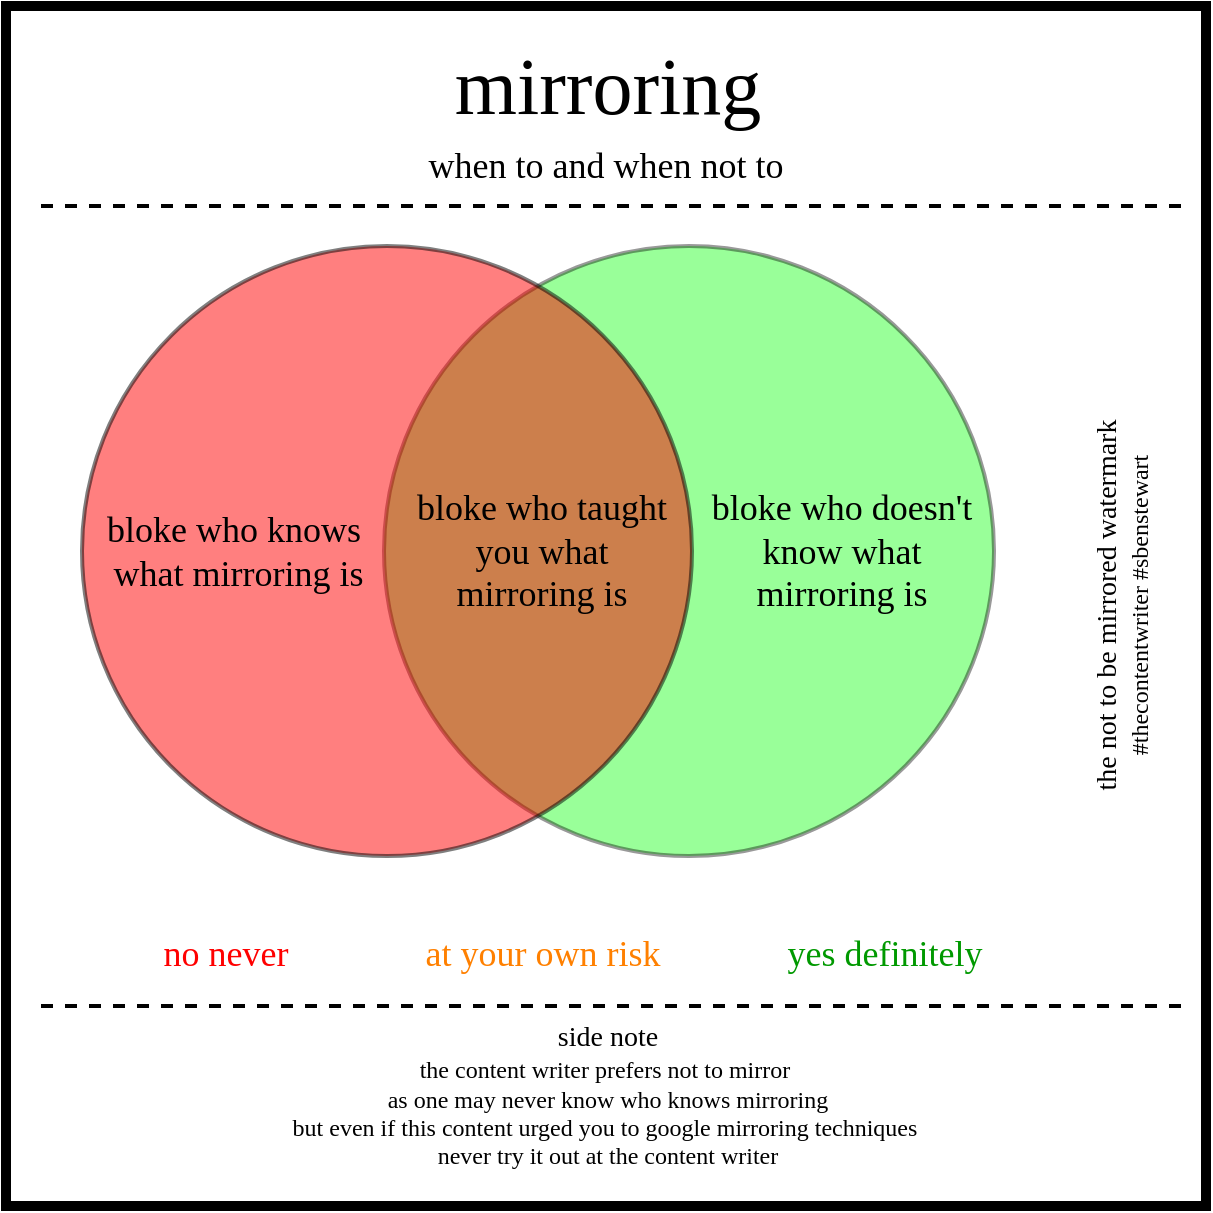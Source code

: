 <mxfile version="12.4.8" type="device"><diagram id="dX7Dphyso45SB9-RoEhv" name="Page-1"><mxGraphModel dx="742" dy="523" grid="1" gridSize="10" guides="1" tooltips="1" connect="1" arrows="1" fold="1" page="1" pageScale="1" pageWidth="827" pageHeight="1169" math="0" shadow="0"><root><mxCell id="0"/><mxCell id="1" parent="0"/><mxCell id="nfxZPmU7g6QgWNAvG-ER-2" value="" style="whiteSpace=wrap;html=1;aspect=fixed;strokeWidth=5;" parent="1" vertex="1"><mxGeometry x="210" y="90" width="600" height="600" as="geometry"/></mxCell><mxCell id="tSaq6mtA9XZngHrCxXER-10" value="" style="ellipse;whiteSpace=wrap;html=1;aspect=fixed;strokeWidth=2;fillColor=#00FF00;opacity=40;" vertex="1" parent="1"><mxGeometry x="399" y="210" width="305" height="305" as="geometry"/></mxCell><mxCell id="8b6ggLF4gSHIukh4vJdm-18" value="&lt;font face=&quot;xkcd&quot;&gt;&lt;span style=&quot;font-size: 40px&quot;&gt;mirroring&lt;/span&gt;&lt;br&gt;&lt;/font&gt;" style="text;html=1;strokeColor=none;fillColor=none;align=center;verticalAlign=middle;whiteSpace=wrap;rounded=0;" parent="1" vertex="1"><mxGeometry x="301" y="120" width="420" height="20" as="geometry"/></mxCell><mxCell id="8b6ggLF4gSHIukh4vJdm-24" value="&lt;font face=&quot;xkcd&quot;&gt;&lt;span style=&quot;font-size: 18px&quot;&gt;when to and when not to&lt;/span&gt;&lt;br&gt;&lt;/font&gt;" style="text;html=1;strokeColor=none;fillColor=none;align=center;verticalAlign=middle;whiteSpace=wrap;rounded=0;" parent="1" vertex="1"><mxGeometry x="270" y="160" width="480" height="20" as="geometry"/></mxCell><mxCell id="8b6ggLF4gSHIukh4vJdm-30" value="" style="endArrow=none;dashed=1;html=1;strokeWidth=2;" parent="1" edge="1"><mxGeometry width="50" height="50" relative="1" as="geometry"><mxPoint x="797.5" y="190" as="sourcePoint"/><mxPoint x="222.5" y="190" as="targetPoint"/></mxGeometry></mxCell><mxCell id="k-dpR7HA_-HZ3Fbqk2lw-16" value="" style="endArrow=none;dashed=1;html=1;strokeWidth=2;" parent="1" edge="1"><mxGeometry width="50" height="50" relative="1" as="geometry"><mxPoint x="797.5" y="590" as="sourcePoint"/><mxPoint x="222.5" y="590" as="targetPoint"/></mxGeometry></mxCell><mxCell id="k-dpR7HA_-HZ3Fbqk2lw-17" value="&lt;font face=&quot;xkcd&quot;&gt;&lt;span style=&quot;font-size: 14px&quot;&gt;side note&lt;br&gt;&lt;/span&gt;&lt;/font&gt;&lt;font face=&quot;xkcd&quot;&gt;the content writer prefers not to mirror&amp;nbsp;&lt;br&gt;as one may never know who knows mirroring&lt;br&gt;but even if this content urged you to google mirroring techniques&amp;nbsp;&lt;br&gt;never try it out at the content writer&lt;br&gt;&lt;/font&gt;" style="text;html=1;strokeColor=none;fillColor=none;align=center;verticalAlign=middle;whiteSpace=wrap;rounded=0;" parent="1" vertex="1"><mxGeometry x="299" y="600" width="424" height="70" as="geometry"/></mxCell><mxCell id="euaHSMH8fYii958cPEId-22" style="edgeStyle=orthogonalEdgeStyle;rounded=0;orthogonalLoop=1;jettySize=auto;html=1;exitX=0.5;exitY=1;exitDx=0;exitDy=0;strokeWidth=2;" parent="1" edge="1"><mxGeometry relative="1" as="geometry"><mxPoint x="661" y="451" as="sourcePoint"/><mxPoint x="661" y="451" as="targetPoint"/></mxGeometry></mxCell><mxCell id="pKVuHFSoDqtFi99w7tCS-15" value="&lt;font face=&quot;xkcd&quot;&gt;&lt;span style=&quot;font-size: 14px&quot;&gt;the not to be mirrored watermark&lt;br&gt;&lt;/span&gt;#thecontentwriter #sbenstewart&lt;br&gt;&lt;/font&gt;" style="text;html=1;strokeColor=none;fillColor=none;align=center;verticalAlign=middle;whiteSpace=wrap;rounded=0;rotation=-90;" parent="1" vertex="1"><mxGeometry x="637.75" y="380" width="260.5" height="20" as="geometry"/></mxCell><mxCell id="tSaq6mtA9XZngHrCxXER-3" value="" style="ellipse;whiteSpace=wrap;html=1;aspect=fixed;strokeWidth=2;fillColor=#FF0000;opacity=50;" vertex="1" parent="1"><mxGeometry x="248" y="210" width="305" height="305" as="geometry"/></mxCell><mxCell id="tSaq6mtA9XZngHrCxXER-6" value="&lt;font face=&quot;xkcd&quot;&gt;&lt;span style=&quot;font-size: 18px&quot;&gt;bloke who knows&lt;br&gt;&amp;nbsp;what mirroring&amp;nbsp;is&lt;/span&gt;&lt;br&gt;&lt;/font&gt;" style="text;html=1;strokeColor=none;fillColor=none;align=center;verticalAlign=middle;whiteSpace=wrap;rounded=0;" vertex="1" parent="1"><mxGeometry x="249" y="312.5" width="150" height="100" as="geometry"/></mxCell><mxCell id="tSaq6mtA9XZngHrCxXER-7" value="&lt;font face=&quot;xkcd&quot;&gt;&lt;span style=&quot;font-size: 18px&quot;&gt;bloke who doesn't know what mirroring&amp;nbsp;is&lt;/span&gt;&lt;br&gt;&lt;/font&gt;" style="text;html=1;strokeColor=none;fillColor=none;align=center;verticalAlign=middle;whiteSpace=wrap;rounded=0;" vertex="1" parent="1"><mxGeometry x="553" y="312.5" width="150" height="100" as="geometry"/></mxCell><mxCell id="tSaq6mtA9XZngHrCxXER-11" value="&lt;font face=&quot;xkcd&quot;&gt;&lt;span style=&quot;font-size: 18px&quot;&gt;bloke who taught you what mirroring&amp;nbsp;is&lt;/span&gt;&lt;br&gt;&lt;/font&gt;" style="text;html=1;strokeColor=none;fillColor=none;align=center;verticalAlign=middle;whiteSpace=wrap;rounded=0;" vertex="1" parent="1"><mxGeometry x="403" y="312.5" width="150" height="100" as="geometry"/></mxCell><mxCell id="tSaq6mtA9XZngHrCxXER-12" value="&lt;font face=&quot;xkcd&quot;&gt;&lt;span style=&quot;font-size: 18px&quot;&gt;&lt;font color=&quot;#009900&quot;&gt;yes definitely&lt;/font&gt;&lt;/span&gt;&lt;br&gt;&lt;/font&gt;" style="text;html=1;strokeColor=none;fillColor=none;align=center;verticalAlign=middle;whiteSpace=wrap;rounded=0;opacity=50;" vertex="1" parent="1"><mxGeometry x="564.5" y="554" width="169" height="20" as="geometry"/></mxCell><mxCell id="tSaq6mtA9XZngHrCxXER-13" value="&lt;font face=&quot;xkcd&quot;&gt;&lt;span style=&quot;font-size: 18px&quot;&gt;&lt;font color=&quot;#ff0000&quot;&gt;no never&lt;/font&gt;&lt;/span&gt;&lt;br&gt;&lt;/font&gt;" style="text;html=1;strokeColor=none;fillColor=none;align=center;verticalAlign=middle;whiteSpace=wrap;rounded=0;opacity=50;" vertex="1" parent="1"><mxGeometry x="270" y="554" width="100" height="20" as="geometry"/></mxCell><mxCell id="tSaq6mtA9XZngHrCxXER-14" value="&lt;font face=&quot;xkcd&quot;&gt;&lt;span style=&quot;font-size: 18px&quot;&gt;&lt;font color=&quot;#ff8000&quot;&gt;at your own risk&lt;/font&gt;&lt;/span&gt;&lt;br&gt;&lt;/font&gt;" style="text;html=1;strokeColor=none;fillColor=none;align=center;verticalAlign=middle;whiteSpace=wrap;rounded=0;opacity=50;" vertex="1" parent="1"><mxGeometry x="392.5" y="554" width="171" height="20" as="geometry"/></mxCell></root></mxGraphModel></diagram></mxfile>